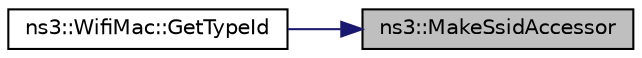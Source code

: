 digraph "ns3::MakeSsidAccessor"
{
 // LATEX_PDF_SIZE
  edge [fontname="Helvetica",fontsize="10",labelfontname="Helvetica",labelfontsize="10"];
  node [fontname="Helvetica",fontsize="10",shape=record];
  rankdir="RL";
  Node1 [label="ns3::MakeSsidAccessor",height=0.2,width=0.4,color="black", fillcolor="grey75", style="filled", fontcolor="black",tooltip="Create an AttributeAccessor for a class data member, or a lone class get functor or set method."];
  Node1 -> Node2 [dir="back",color="midnightblue",fontsize="10",style="solid",fontname="Helvetica"];
  Node2 [label="ns3::WifiMac::GetTypeId",height=0.2,width=0.4,color="black", fillcolor="white", style="filled",URL="$classns3_1_1_wifi_mac.html#a818f25109b406fede9339747eda0d84d",tooltip="Get the type ID."];
}

